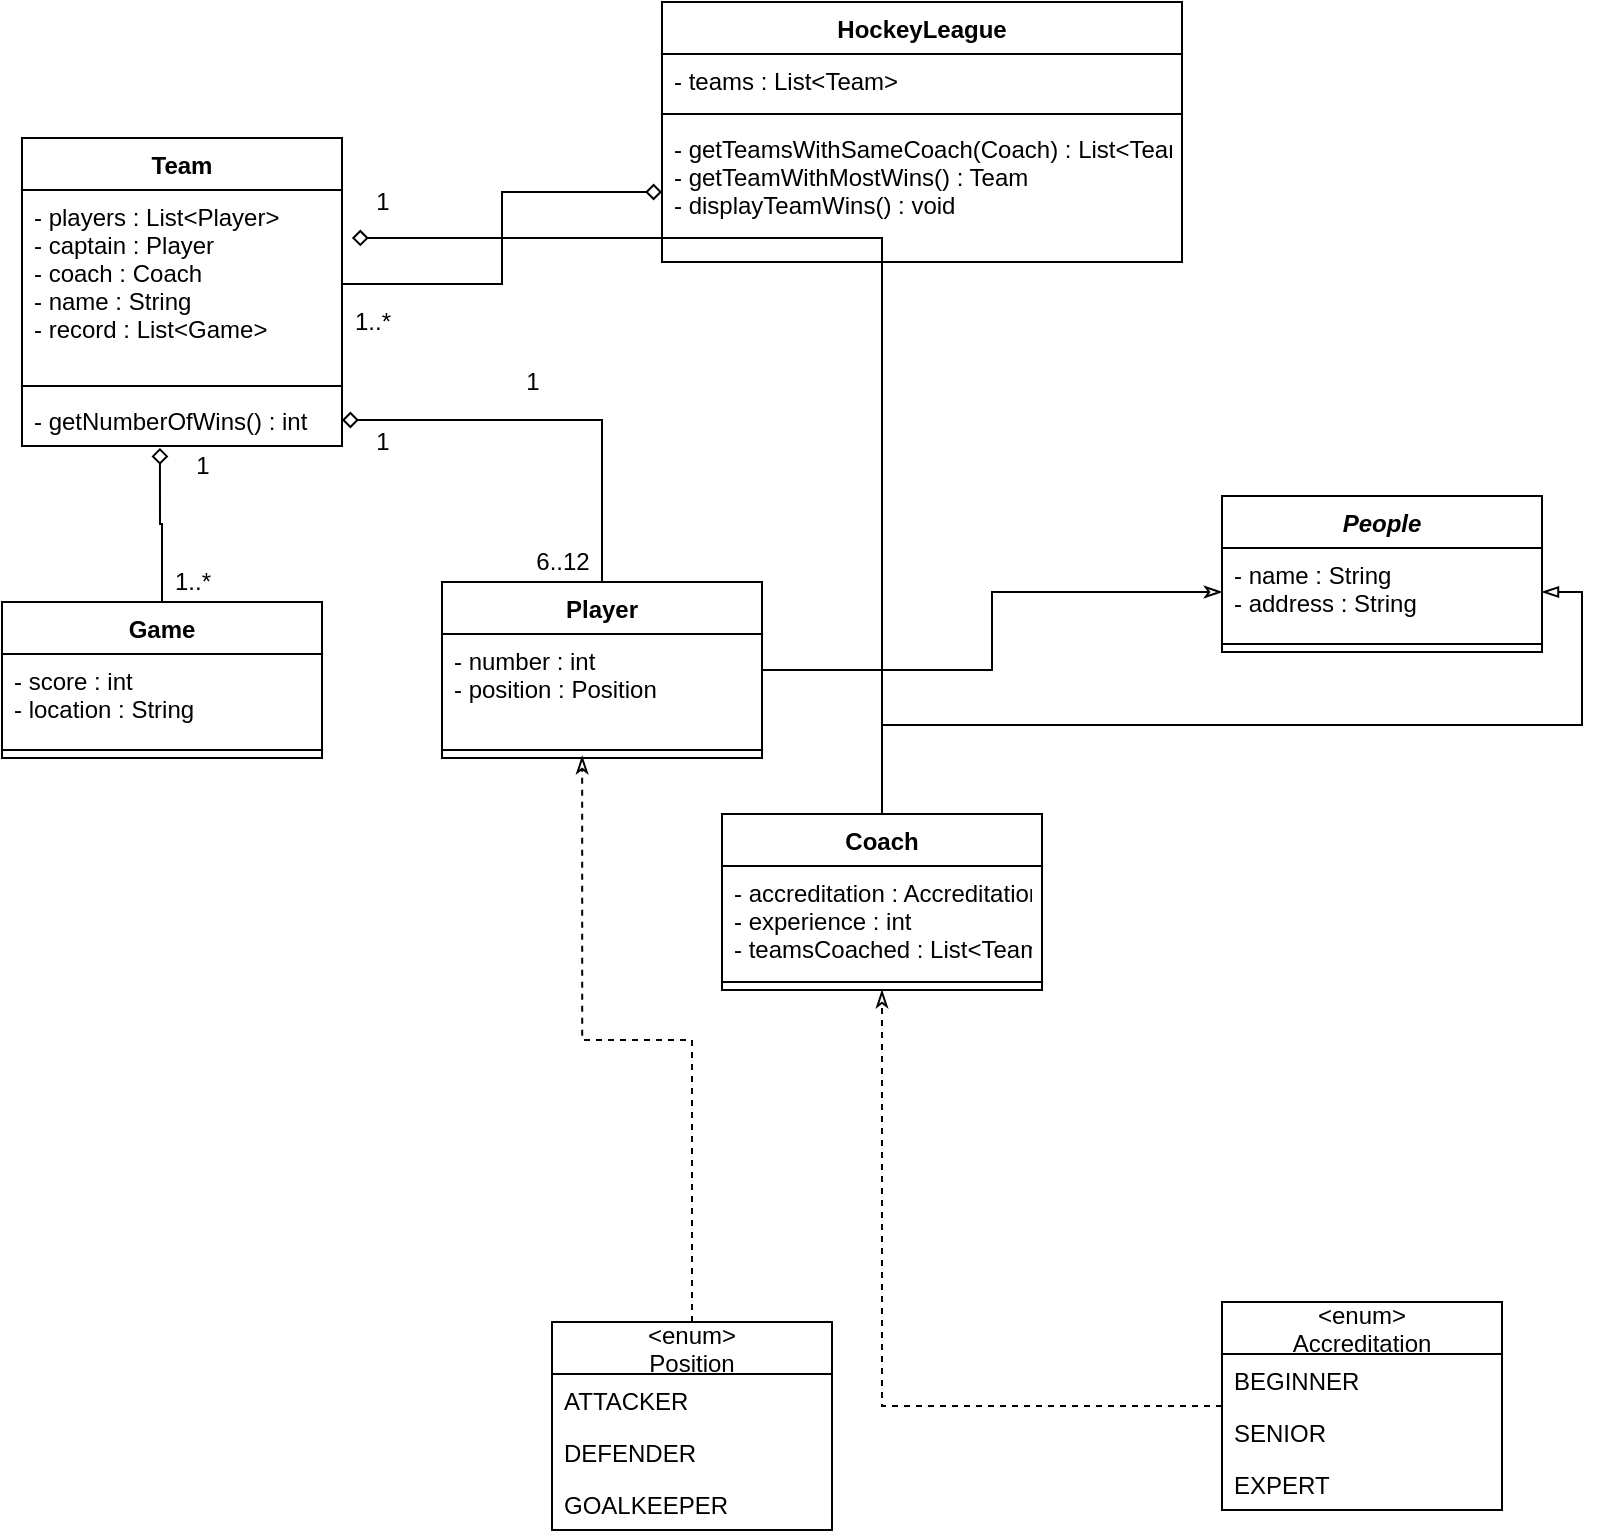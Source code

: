 <mxfile version="13.8.6"><diagram id="q0EY_MaJGnRiKzvmfav8" name="Page-1"><mxGraphModel dx="1662" dy="774" grid="1" gridSize="10" guides="1" tooltips="1" connect="1" arrows="1" fold="1" page="1" pageScale="1" pageWidth="850" pageHeight="1100" math="0" shadow="0"><root><mxCell id="0"/><mxCell id="1" parent="0"/><mxCell id="SMYiC-6stdIP2z4nNN8J-1" value="HockeyLeague" style="swimlane;fontStyle=1;align=center;verticalAlign=top;childLayout=stackLayout;horizontal=1;startSize=26;horizontalStack=0;resizeParent=1;resizeParentMax=0;resizeLast=0;collapsible=1;marginBottom=0;" vertex="1" parent="1"><mxGeometry x="340" y="100" width="260" height="130" as="geometry"/></mxCell><mxCell id="SMYiC-6stdIP2z4nNN8J-2" value="- teams : List&lt;Team&gt;" style="text;strokeColor=none;fillColor=none;align=left;verticalAlign=top;spacingLeft=4;spacingRight=4;overflow=hidden;rotatable=0;points=[[0,0.5],[1,0.5]];portConstraint=eastwest;" vertex="1" parent="SMYiC-6stdIP2z4nNN8J-1"><mxGeometry y="26" width="260" height="26" as="geometry"/></mxCell><mxCell id="SMYiC-6stdIP2z4nNN8J-3" value="" style="line;strokeWidth=1;fillColor=none;align=left;verticalAlign=middle;spacingTop=-1;spacingLeft=3;spacingRight=3;rotatable=0;labelPosition=right;points=[];portConstraint=eastwest;" vertex="1" parent="SMYiC-6stdIP2z4nNN8J-1"><mxGeometry y="52" width="260" height="8" as="geometry"/></mxCell><mxCell id="SMYiC-6stdIP2z4nNN8J-4" value="- getTeamsWithSameCoach(Coach) : List&lt;Team&gt;&#10;- getTeamWithMostWins() : Team&#10;- displayTeamWins() : void " style="text;strokeColor=none;fillColor=none;align=left;verticalAlign=top;spacingLeft=4;spacingRight=4;overflow=hidden;rotatable=0;points=[[0,0.5],[1,0.5]];portConstraint=eastwest;" vertex="1" parent="SMYiC-6stdIP2z4nNN8J-1"><mxGeometry y="60" width="260" height="70" as="geometry"/></mxCell><mxCell id="SMYiC-6stdIP2z4nNN8J-5" value="Team" style="swimlane;fontStyle=1;align=center;verticalAlign=top;childLayout=stackLayout;horizontal=1;startSize=26;horizontalStack=0;resizeParent=1;resizeParentMax=0;resizeLast=0;collapsible=1;marginBottom=0;" vertex="1" parent="1"><mxGeometry x="20" y="168" width="160" height="154" as="geometry"/></mxCell><mxCell id="SMYiC-6stdIP2z4nNN8J-6" value="- players : List&lt;Player&gt;&#10;- captain : Player&#10;- coach : Coach&#10;- name : String&#10;- record : List&lt;Game&gt;" style="text;strokeColor=none;fillColor=none;align=left;verticalAlign=top;spacingLeft=4;spacingRight=4;overflow=hidden;rotatable=0;points=[[0,0.5],[1,0.5]];portConstraint=eastwest;" vertex="1" parent="SMYiC-6stdIP2z4nNN8J-5"><mxGeometry y="26" width="160" height="94" as="geometry"/></mxCell><mxCell id="SMYiC-6stdIP2z4nNN8J-7" value="" style="line;strokeWidth=1;fillColor=none;align=left;verticalAlign=middle;spacingTop=-1;spacingLeft=3;spacingRight=3;rotatable=0;labelPosition=right;points=[];portConstraint=eastwest;" vertex="1" parent="SMYiC-6stdIP2z4nNN8J-5"><mxGeometry y="120" width="160" height="8" as="geometry"/></mxCell><mxCell id="SMYiC-6stdIP2z4nNN8J-8" value="- getNumberOfWins() : int" style="text;strokeColor=none;fillColor=none;align=left;verticalAlign=top;spacingLeft=4;spacingRight=4;overflow=hidden;rotatable=0;points=[[0,0.5],[1,0.5]];portConstraint=eastwest;" vertex="1" parent="SMYiC-6stdIP2z4nNN8J-5"><mxGeometry y="128" width="160" height="26" as="geometry"/></mxCell><mxCell id="SMYiC-6stdIP2z4nNN8J-37" style="edgeStyle=orthogonalEdgeStyle;rounded=0;orthogonalLoop=1;jettySize=auto;html=1;entryX=0;entryY=0.5;entryDx=0;entryDy=0;endArrow=classicThin;endFill=0;" edge="1" parent="1" source="SMYiC-6stdIP2z4nNN8J-13" target="SMYiC-6stdIP2z4nNN8J-18"><mxGeometry relative="1" as="geometry"/></mxCell><mxCell id="SMYiC-6stdIP2z4nNN8J-54" style="edgeStyle=orthogonalEdgeStyle;rounded=0;sketch=0;orthogonalLoop=1;jettySize=auto;html=1;entryX=1;entryY=0.5;entryDx=0;entryDy=0;endArrow=diamond;endFill=0;" edge="1" parent="1" source="SMYiC-6stdIP2z4nNN8J-13" target="SMYiC-6stdIP2z4nNN8J-8"><mxGeometry relative="1" as="geometry"/></mxCell><mxCell id="SMYiC-6stdIP2z4nNN8J-13" value="Player" style="swimlane;fontStyle=1;align=center;verticalAlign=top;childLayout=stackLayout;horizontal=1;startSize=26;horizontalStack=0;resizeParent=1;resizeParentMax=0;resizeLast=0;collapsible=1;marginBottom=0;" vertex="1" parent="1"><mxGeometry x="230" y="390" width="160" height="88" as="geometry"/></mxCell><mxCell id="SMYiC-6stdIP2z4nNN8J-14" value="- number : int&#10;- position : Position" style="text;strokeColor=none;fillColor=none;align=left;verticalAlign=top;spacingLeft=4;spacingRight=4;overflow=hidden;rotatable=0;points=[[0,0.5],[1,0.5]];portConstraint=eastwest;" vertex="1" parent="SMYiC-6stdIP2z4nNN8J-13"><mxGeometry y="26" width="160" height="54" as="geometry"/></mxCell><mxCell id="SMYiC-6stdIP2z4nNN8J-15" value="" style="line;strokeWidth=1;fillColor=none;align=left;verticalAlign=middle;spacingTop=-1;spacingLeft=3;spacingRight=3;rotatable=0;labelPosition=right;points=[];portConstraint=eastwest;" vertex="1" parent="SMYiC-6stdIP2z4nNN8J-13"><mxGeometry y="80" width="160" height="8" as="geometry"/></mxCell><mxCell id="SMYiC-6stdIP2z4nNN8J-17" value="People" style="swimlane;fontStyle=3;align=center;verticalAlign=top;childLayout=stackLayout;horizontal=1;startSize=26;horizontalStack=0;resizeParent=1;resizeParentMax=0;resizeLast=0;collapsible=1;marginBottom=0;" vertex="1" parent="1"><mxGeometry x="620" y="347" width="160" height="78" as="geometry"/></mxCell><mxCell id="SMYiC-6stdIP2z4nNN8J-18" value="- name : String&#10;- address : String" style="text;strokeColor=none;fillColor=none;align=left;verticalAlign=top;spacingLeft=4;spacingRight=4;overflow=hidden;rotatable=0;points=[[0,0.5],[1,0.5]];portConstraint=eastwest;" vertex="1" parent="SMYiC-6stdIP2z4nNN8J-17"><mxGeometry y="26" width="160" height="44" as="geometry"/></mxCell><mxCell id="SMYiC-6stdIP2z4nNN8J-19" value="" style="line;strokeWidth=1;fillColor=none;align=left;verticalAlign=middle;spacingTop=-1;spacingLeft=3;spacingRight=3;rotatable=0;labelPosition=right;points=[];portConstraint=eastwest;" vertex="1" parent="SMYiC-6stdIP2z4nNN8J-17"><mxGeometry y="70" width="160" height="8" as="geometry"/></mxCell><mxCell id="SMYiC-6stdIP2z4nNN8J-38" style="edgeStyle=orthogonalEdgeStyle;rounded=0;orthogonalLoop=1;jettySize=auto;html=1;entryX=1;entryY=0.5;entryDx=0;entryDy=0;endArrow=blockThin;endFill=0;" edge="1" parent="1" source="SMYiC-6stdIP2z4nNN8J-21" target="SMYiC-6stdIP2z4nNN8J-18"><mxGeometry relative="1" as="geometry"/></mxCell><mxCell id="SMYiC-6stdIP2z4nNN8J-57" style="edgeStyle=orthogonalEdgeStyle;rounded=0;sketch=0;orthogonalLoop=1;jettySize=auto;html=1;entryX=1.031;entryY=0.255;entryDx=0;entryDy=0;entryPerimeter=0;endArrow=diamond;endFill=0;" edge="1" parent="1" source="SMYiC-6stdIP2z4nNN8J-21" target="SMYiC-6stdIP2z4nNN8J-6"><mxGeometry relative="1" as="geometry"/></mxCell><mxCell id="SMYiC-6stdIP2z4nNN8J-21" value="Coach" style="swimlane;fontStyle=1;align=center;verticalAlign=top;childLayout=stackLayout;horizontal=1;startSize=26;horizontalStack=0;resizeParent=1;resizeParentMax=0;resizeLast=0;collapsible=1;marginBottom=0;" vertex="1" parent="1"><mxGeometry x="370" y="506" width="160" height="88" as="geometry"/></mxCell><mxCell id="SMYiC-6stdIP2z4nNN8J-22" value="- accreditation : Accreditation&#10;- experience : int&#10;- teamsCoached : List&lt;Team&gt;" style="text;strokeColor=none;fillColor=none;align=left;verticalAlign=top;spacingLeft=4;spacingRight=4;overflow=hidden;rotatable=0;points=[[0,0.5],[1,0.5]];portConstraint=eastwest;" vertex="1" parent="SMYiC-6stdIP2z4nNN8J-21"><mxGeometry y="26" width="160" height="54" as="geometry"/></mxCell><mxCell id="SMYiC-6stdIP2z4nNN8J-23" value="" style="line;strokeWidth=1;fillColor=none;align=left;verticalAlign=middle;spacingTop=-1;spacingLeft=3;spacingRight=3;rotatable=0;labelPosition=right;points=[];portConstraint=eastwest;" vertex="1" parent="SMYiC-6stdIP2z4nNN8J-21"><mxGeometry y="80" width="160" height="8" as="geometry"/></mxCell><mxCell id="SMYiC-6stdIP2z4nNN8J-42" style="edgeStyle=orthogonalEdgeStyle;rounded=0;sketch=0;orthogonalLoop=1;jettySize=auto;html=1;entryX=0.438;entryY=0.875;entryDx=0;entryDy=0;entryPerimeter=0;endArrow=classicThin;endFill=0;dashed=1;" edge="1" parent="1" source="SMYiC-6stdIP2z4nNN8J-25" target="SMYiC-6stdIP2z4nNN8J-15"><mxGeometry relative="1" as="geometry"/></mxCell><mxCell id="SMYiC-6stdIP2z4nNN8J-25" value="&lt;enum&gt;&#10;Position" style="swimlane;fontStyle=0;childLayout=stackLayout;horizontal=1;startSize=26;fillColor=none;horizontalStack=0;resizeParent=1;resizeParentMax=0;resizeLast=0;collapsible=1;marginBottom=0;" vertex="1" parent="1"><mxGeometry x="285" y="760" width="140" height="104" as="geometry"/></mxCell><mxCell id="SMYiC-6stdIP2z4nNN8J-26" value="ATTACKER" style="text;strokeColor=none;fillColor=none;align=left;verticalAlign=top;spacingLeft=4;spacingRight=4;overflow=hidden;rotatable=0;points=[[0,0.5],[1,0.5]];portConstraint=eastwest;" vertex="1" parent="SMYiC-6stdIP2z4nNN8J-25"><mxGeometry y="26" width="140" height="26" as="geometry"/></mxCell><mxCell id="SMYiC-6stdIP2z4nNN8J-27" value="DEFENDER" style="text;strokeColor=none;fillColor=none;align=left;verticalAlign=top;spacingLeft=4;spacingRight=4;overflow=hidden;rotatable=0;points=[[0,0.5],[1,0.5]];portConstraint=eastwest;" vertex="1" parent="SMYiC-6stdIP2z4nNN8J-25"><mxGeometry y="52" width="140" height="26" as="geometry"/></mxCell><mxCell id="SMYiC-6stdIP2z4nNN8J-28" value="GOALKEEPER" style="text;strokeColor=none;fillColor=none;align=left;verticalAlign=top;spacingLeft=4;spacingRight=4;overflow=hidden;rotatable=0;points=[[0,0.5],[1,0.5]];portConstraint=eastwest;" vertex="1" parent="SMYiC-6stdIP2z4nNN8J-25"><mxGeometry y="78" width="140" height="26" as="geometry"/></mxCell><mxCell id="SMYiC-6stdIP2z4nNN8J-48" style="edgeStyle=orthogonalEdgeStyle;rounded=0;sketch=0;orthogonalLoop=1;jettySize=auto;html=1;entryX=0.431;entryY=1.038;entryDx=0;entryDy=0;entryPerimeter=0;endArrow=diamond;endFill=0;" edge="1" parent="1" source="SMYiC-6stdIP2z4nNN8J-29" target="SMYiC-6stdIP2z4nNN8J-8"><mxGeometry relative="1" as="geometry"/></mxCell><mxCell id="SMYiC-6stdIP2z4nNN8J-29" value="Game" style="swimlane;fontStyle=1;align=center;verticalAlign=top;childLayout=stackLayout;horizontal=1;startSize=26;horizontalStack=0;resizeParent=1;resizeParentMax=0;resizeLast=0;collapsible=1;marginBottom=0;" vertex="1" parent="1"><mxGeometry x="10" y="400" width="160" height="78" as="geometry"/></mxCell><mxCell id="SMYiC-6stdIP2z4nNN8J-30" value="- score : int&#10;- location : String&#10;" style="text;strokeColor=none;fillColor=none;align=left;verticalAlign=top;spacingLeft=4;spacingRight=4;overflow=hidden;rotatable=0;points=[[0,0.5],[1,0.5]];portConstraint=eastwest;" vertex="1" parent="SMYiC-6stdIP2z4nNN8J-29"><mxGeometry y="26" width="160" height="44" as="geometry"/></mxCell><mxCell id="SMYiC-6stdIP2z4nNN8J-31" value="" style="line;strokeWidth=1;fillColor=none;align=left;verticalAlign=middle;spacingTop=-1;spacingLeft=3;spacingRight=3;rotatable=0;labelPosition=right;points=[];portConstraint=eastwest;" vertex="1" parent="SMYiC-6stdIP2z4nNN8J-29"><mxGeometry y="70" width="160" height="8" as="geometry"/></mxCell><mxCell id="SMYiC-6stdIP2z4nNN8J-41" style="edgeStyle=orthogonalEdgeStyle;rounded=0;sketch=0;orthogonalLoop=1;jettySize=auto;html=1;entryX=0.5;entryY=1;entryDx=0;entryDy=0;endArrow=classicThin;endFill=0;dashed=1;" edge="1" parent="1" source="SMYiC-6stdIP2z4nNN8J-33" target="SMYiC-6stdIP2z4nNN8J-21"><mxGeometry relative="1" as="geometry"/></mxCell><mxCell id="SMYiC-6stdIP2z4nNN8J-33" value="&lt;enum&gt;&#10;Accreditation" style="swimlane;fontStyle=0;childLayout=stackLayout;horizontal=1;startSize=26;fillColor=none;horizontalStack=0;resizeParent=1;resizeParentMax=0;resizeLast=0;collapsible=1;marginBottom=0;" vertex="1" parent="1"><mxGeometry x="620" y="750" width="140" height="104" as="geometry"/></mxCell><mxCell id="SMYiC-6stdIP2z4nNN8J-34" value="BEGINNER" style="text;strokeColor=none;fillColor=none;align=left;verticalAlign=top;spacingLeft=4;spacingRight=4;overflow=hidden;rotatable=0;points=[[0,0.5],[1,0.5]];portConstraint=eastwest;" vertex="1" parent="SMYiC-6stdIP2z4nNN8J-33"><mxGeometry y="26" width="140" height="26" as="geometry"/></mxCell><mxCell id="SMYiC-6stdIP2z4nNN8J-35" value="SENIOR" style="text;strokeColor=none;fillColor=none;align=left;verticalAlign=top;spacingLeft=4;spacingRight=4;overflow=hidden;rotatable=0;points=[[0,0.5],[1,0.5]];portConstraint=eastwest;" vertex="1" parent="SMYiC-6stdIP2z4nNN8J-33"><mxGeometry y="52" width="140" height="26" as="geometry"/></mxCell><mxCell id="SMYiC-6stdIP2z4nNN8J-36" value="EXPERT" style="text;strokeColor=none;fillColor=none;align=left;verticalAlign=top;spacingLeft=4;spacingRight=4;overflow=hidden;rotatable=0;points=[[0,0.5],[1,0.5]];portConstraint=eastwest;" vertex="1" parent="SMYiC-6stdIP2z4nNN8J-33"><mxGeometry y="78" width="140" height="26" as="geometry"/></mxCell><mxCell id="SMYiC-6stdIP2z4nNN8J-43" style="edgeStyle=orthogonalEdgeStyle;rounded=0;sketch=0;orthogonalLoop=1;jettySize=auto;html=1;entryX=0;entryY=0.5;entryDx=0;entryDy=0;endArrow=diamond;endFill=0;" edge="1" parent="1" source="SMYiC-6stdIP2z4nNN8J-6" target="SMYiC-6stdIP2z4nNN8J-4"><mxGeometry relative="1" as="geometry"/></mxCell><mxCell id="SMYiC-6stdIP2z4nNN8J-45" value="1" style="text;html=1;align=center;verticalAlign=middle;resizable=0;points=[];autosize=1;" vertex="1" parent="1"><mxGeometry x="265" y="280" width="20" height="20" as="geometry"/></mxCell><mxCell id="SMYiC-6stdIP2z4nNN8J-47" value="1..*" style="text;html=1;align=center;verticalAlign=middle;resizable=0;points=[];autosize=1;" vertex="1" parent="1"><mxGeometry x="180" y="250" width="30" height="20" as="geometry"/></mxCell><mxCell id="SMYiC-6stdIP2z4nNN8J-49" value="1" style="text;html=1;align=center;verticalAlign=middle;resizable=0;points=[];autosize=1;" vertex="1" parent="1"><mxGeometry x="100" y="322" width="20" height="20" as="geometry"/></mxCell><mxCell id="SMYiC-6stdIP2z4nNN8J-50" value="1..*" style="text;html=1;align=center;verticalAlign=middle;resizable=0;points=[];autosize=1;" vertex="1" parent="1"><mxGeometry x="90" y="380" width="30" height="20" as="geometry"/></mxCell><mxCell id="SMYiC-6stdIP2z4nNN8J-55" value="1" style="text;html=1;align=center;verticalAlign=middle;resizable=0;points=[];autosize=1;" vertex="1" parent="1"><mxGeometry x="190" y="310" width="20" height="20" as="geometry"/></mxCell><mxCell id="SMYiC-6stdIP2z4nNN8J-56" value="6..12" style="text;html=1;align=center;verticalAlign=middle;resizable=0;points=[];autosize=1;" vertex="1" parent="1"><mxGeometry x="270" y="370" width="40" height="20" as="geometry"/></mxCell><mxCell id="SMYiC-6stdIP2z4nNN8J-58" value="1" style="text;html=1;align=center;verticalAlign=middle;resizable=0;points=[];autosize=1;" vertex="1" parent="1"><mxGeometry x="190" y="190" width="20" height="20" as="geometry"/></mxCell></root></mxGraphModel></diagram></mxfile>